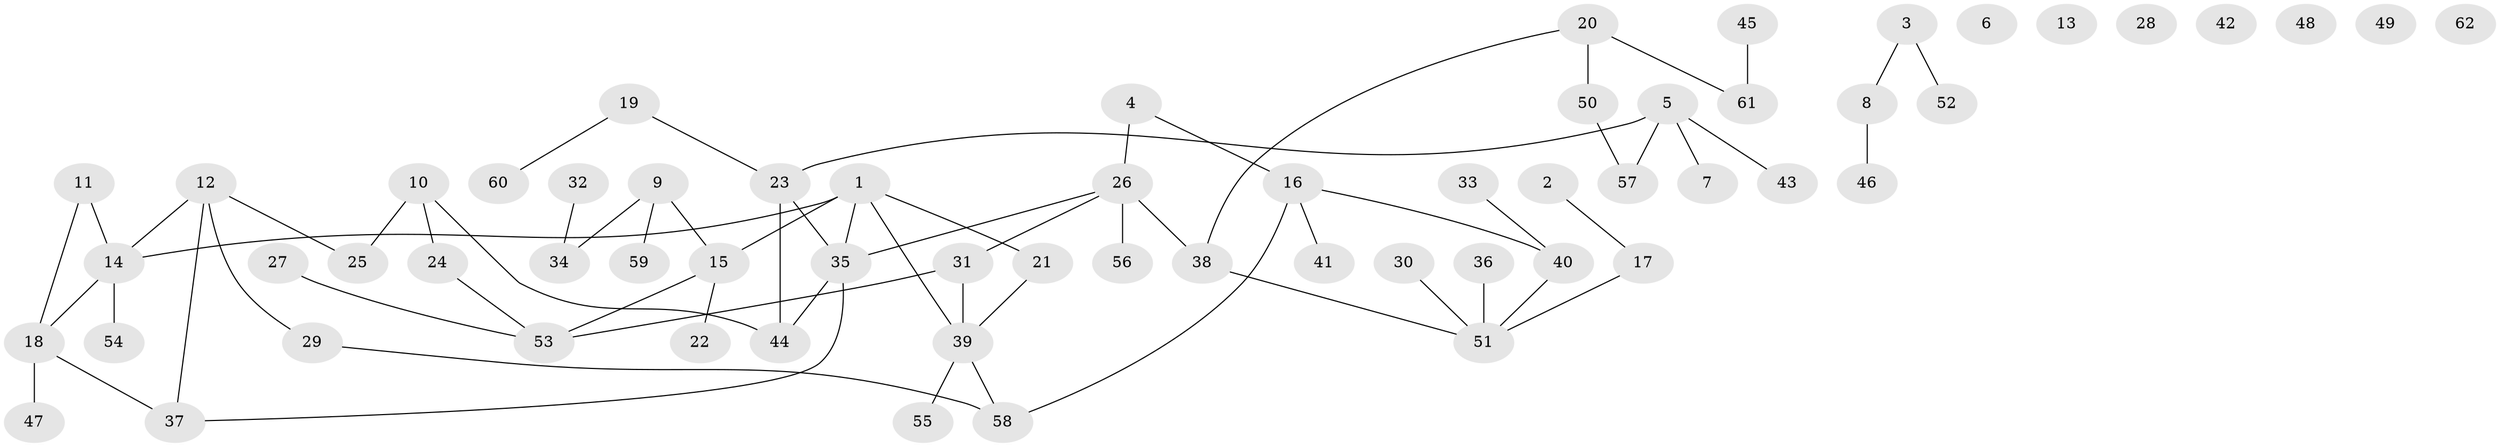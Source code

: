 // coarse degree distribution, {1: 0.35135135135135137, 2: 0.13513513513513514, 4: 0.16216216216216217, 3: 0.2972972972972973, 5: 0.05405405405405406}
// Generated by graph-tools (version 1.1) at 2025/35/03/04/25 23:35:49]
// undirected, 62 vertices, 66 edges
graph export_dot {
  node [color=gray90,style=filled];
  1;
  2;
  3;
  4;
  5;
  6;
  7;
  8;
  9;
  10;
  11;
  12;
  13;
  14;
  15;
  16;
  17;
  18;
  19;
  20;
  21;
  22;
  23;
  24;
  25;
  26;
  27;
  28;
  29;
  30;
  31;
  32;
  33;
  34;
  35;
  36;
  37;
  38;
  39;
  40;
  41;
  42;
  43;
  44;
  45;
  46;
  47;
  48;
  49;
  50;
  51;
  52;
  53;
  54;
  55;
  56;
  57;
  58;
  59;
  60;
  61;
  62;
  1 -- 14;
  1 -- 15;
  1 -- 21;
  1 -- 35;
  1 -- 39;
  2 -- 17;
  3 -- 8;
  3 -- 52;
  4 -- 16;
  4 -- 26;
  5 -- 7;
  5 -- 23;
  5 -- 43;
  5 -- 57;
  8 -- 46;
  9 -- 15;
  9 -- 34;
  9 -- 59;
  10 -- 24;
  10 -- 25;
  10 -- 44;
  11 -- 14;
  11 -- 18;
  12 -- 14;
  12 -- 25;
  12 -- 29;
  12 -- 37;
  14 -- 18;
  14 -- 54;
  15 -- 22;
  15 -- 53;
  16 -- 40;
  16 -- 41;
  16 -- 58;
  17 -- 51;
  18 -- 37;
  18 -- 47;
  19 -- 23;
  19 -- 60;
  20 -- 38;
  20 -- 50;
  20 -- 61;
  21 -- 39;
  23 -- 35;
  23 -- 44;
  24 -- 53;
  26 -- 31;
  26 -- 35;
  26 -- 38;
  26 -- 56;
  27 -- 53;
  29 -- 58;
  30 -- 51;
  31 -- 39;
  31 -- 53;
  32 -- 34;
  33 -- 40;
  35 -- 37;
  35 -- 44;
  36 -- 51;
  38 -- 51;
  39 -- 55;
  39 -- 58;
  40 -- 51;
  45 -- 61;
  50 -- 57;
}
